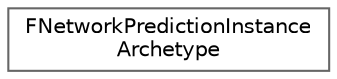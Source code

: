 digraph "Graphical Class Hierarchy"
{
 // INTERACTIVE_SVG=YES
 // LATEX_PDF_SIZE
  bgcolor="transparent";
  edge [fontname=Helvetica,fontsize=10,labelfontname=Helvetica,labelfontsize=10];
  node [fontname=Helvetica,fontsize=10,shape=box,height=0.2,width=0.4];
  rankdir="LR";
  Node0 [id="Node000000",label="FNetworkPredictionInstance\lArchetype",height=0.2,width=0.4,color="grey40", fillcolor="white", style="filled",URL="$d5/dc5/structFNetworkPredictionInstanceArchetype.html",tooltip=" "];
}
